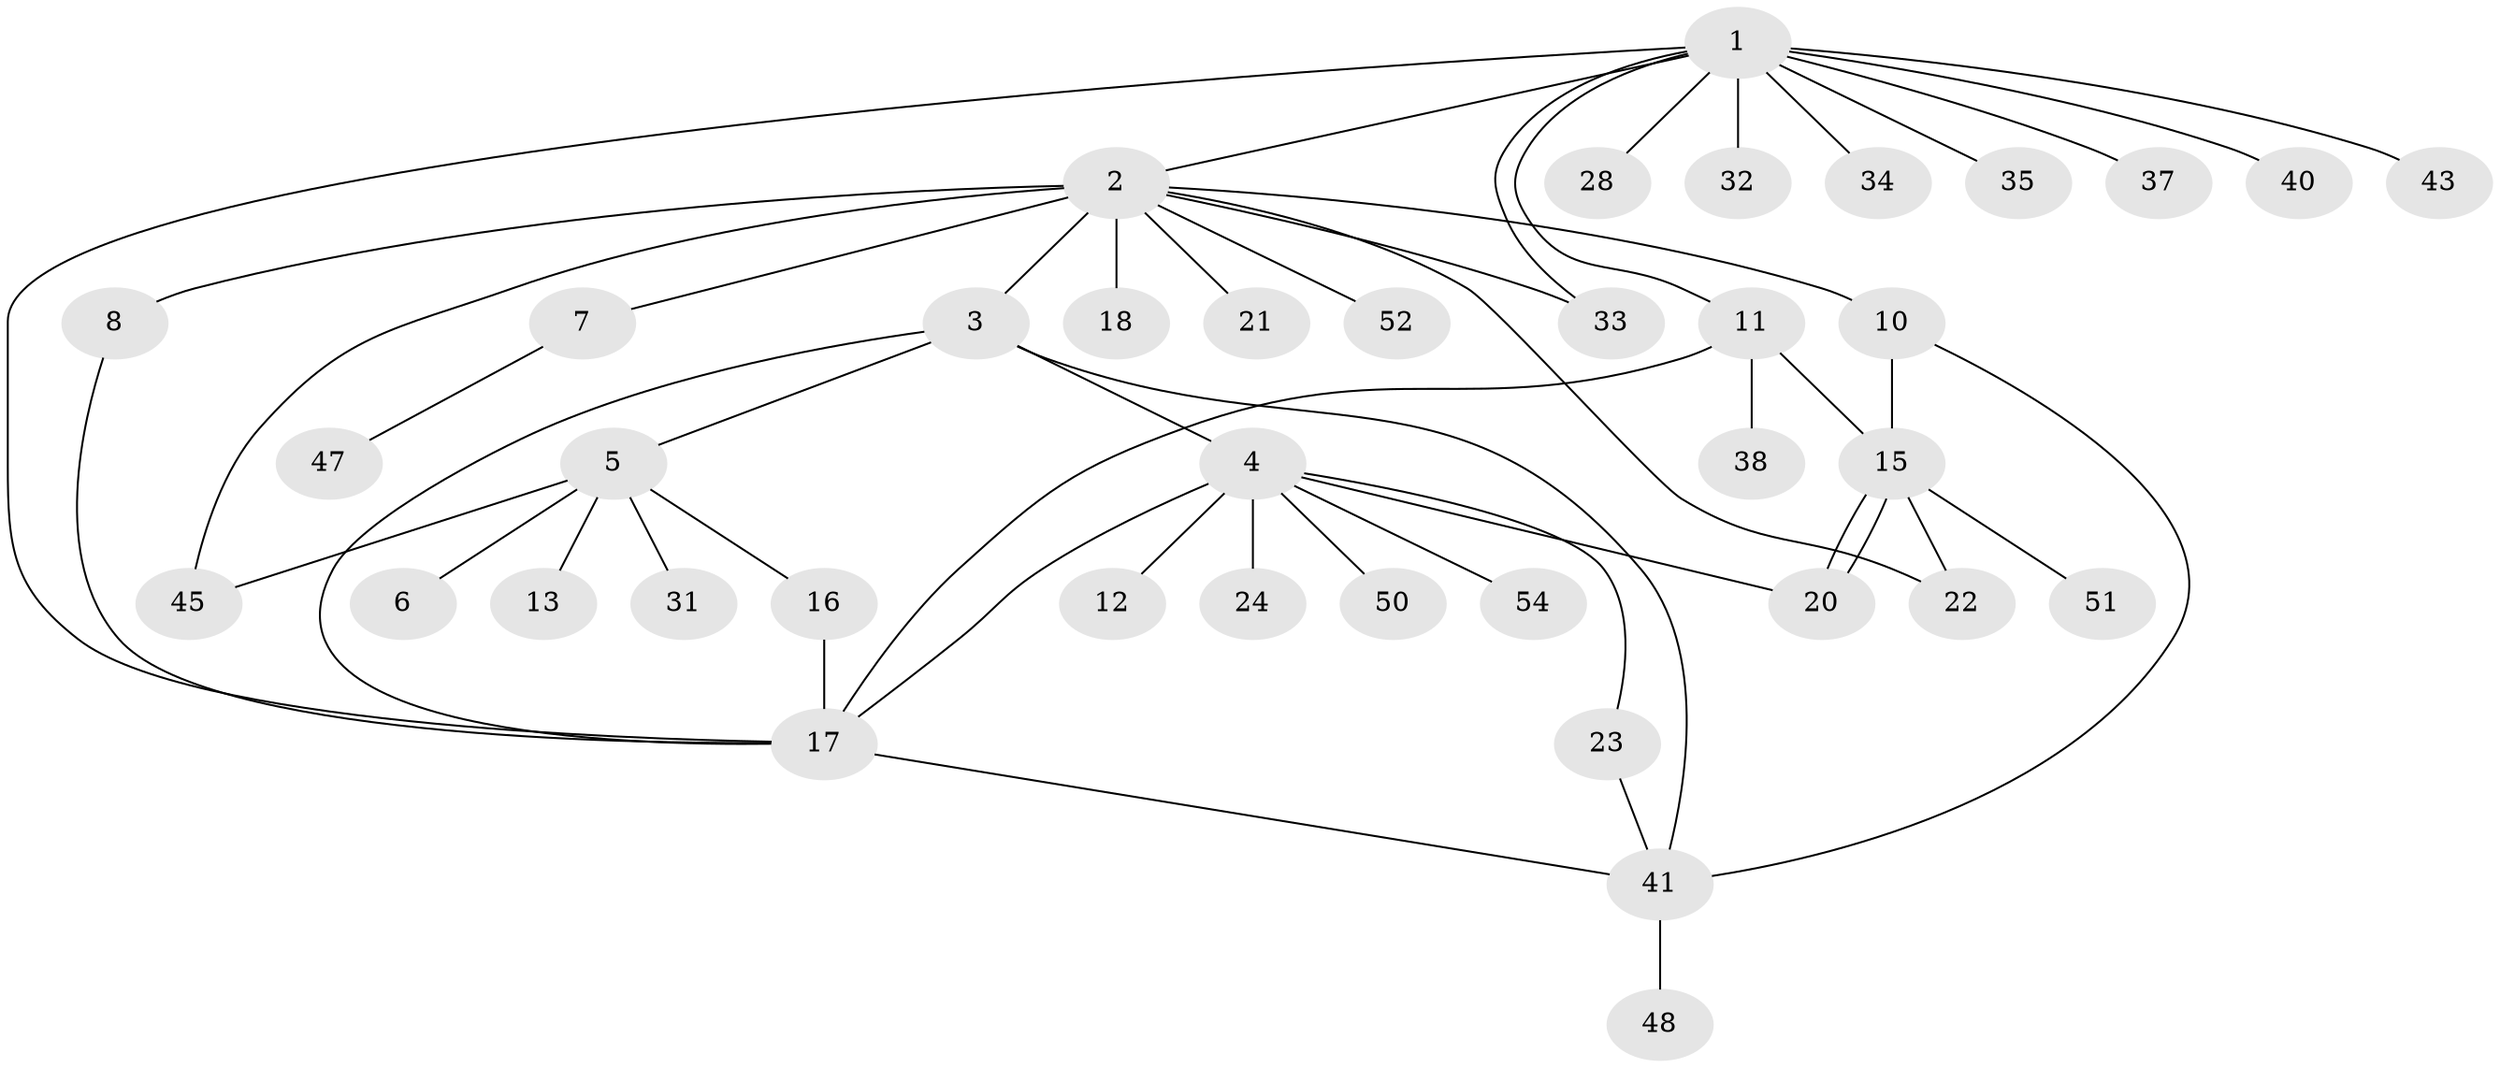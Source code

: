 // original degree distribution, {6: 0.05555555555555555, 12: 0.018518518518518517, 7: 0.07407407407407407, 4: 0.07407407407407407, 1: 0.46296296296296297, 3: 0.1111111111111111, 2: 0.18518518518518517, 5: 0.018518518518518517}
// Generated by graph-tools (version 1.1) at 2025/41/03/06/25 10:41:52]
// undirected, 39 vertices, 52 edges
graph export_dot {
graph [start="1"]
  node [color=gray90,style=filled];
  1 [super="+19"];
  2 [super="+27"];
  3 [super="+30"];
  4 [super="+14"];
  5 [super="+9"];
  6;
  7 [super="+44"];
  8 [super="+42"];
  10;
  11 [super="+29"];
  12 [super="+25"];
  13;
  15 [super="+39"];
  16;
  17 [super="+36"];
  18 [super="+46"];
  20;
  21;
  22;
  23 [super="+26"];
  24;
  28;
  31;
  32 [super="+53"];
  33;
  34;
  35;
  37;
  38;
  40;
  41 [super="+49"];
  43;
  45;
  47;
  48;
  50;
  51;
  52;
  54;
  1 -- 2;
  1 -- 11;
  1 -- 33;
  1 -- 37;
  1 -- 43;
  1 -- 32;
  1 -- 17;
  1 -- 34;
  1 -- 35;
  1 -- 40;
  1 -- 28;
  2 -- 3;
  2 -- 7;
  2 -- 8 [weight=2];
  2 -- 10;
  2 -- 18 [weight=3];
  2 -- 21;
  2 -- 22;
  2 -- 33;
  2 -- 45;
  2 -- 52;
  3 -- 4 [weight=2];
  3 -- 5;
  3 -- 17;
  3 -- 41;
  4 -- 12;
  4 -- 50;
  4 -- 17;
  4 -- 20;
  4 -- 54;
  4 -- 23;
  4 -- 24;
  5 -- 6;
  5 -- 13;
  5 -- 16;
  5 -- 31;
  5 -- 45;
  7 -- 47;
  8 -- 17;
  10 -- 15;
  10 -- 41;
  11 -- 17;
  11 -- 15;
  11 -- 38;
  15 -- 20;
  15 -- 20;
  15 -- 22;
  15 -- 51;
  16 -- 17;
  17 -- 41;
  23 -- 41;
  41 -- 48;
}
